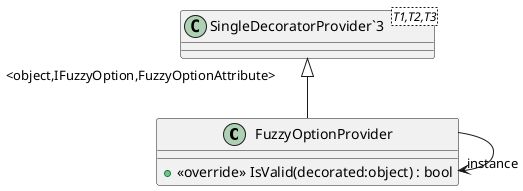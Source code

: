 @startuml
class FuzzyOptionProvider {
    + <<override>> IsValid(decorated:object) : bool
}
class "SingleDecoratorProvider`3"<T1,T2,T3> {
}
"SingleDecoratorProvider`3" "<object,IFuzzyOption,FuzzyOptionAttribute>" <|-- FuzzyOptionProvider
FuzzyOptionProvider --> "instance" FuzzyOptionProvider
@enduml

